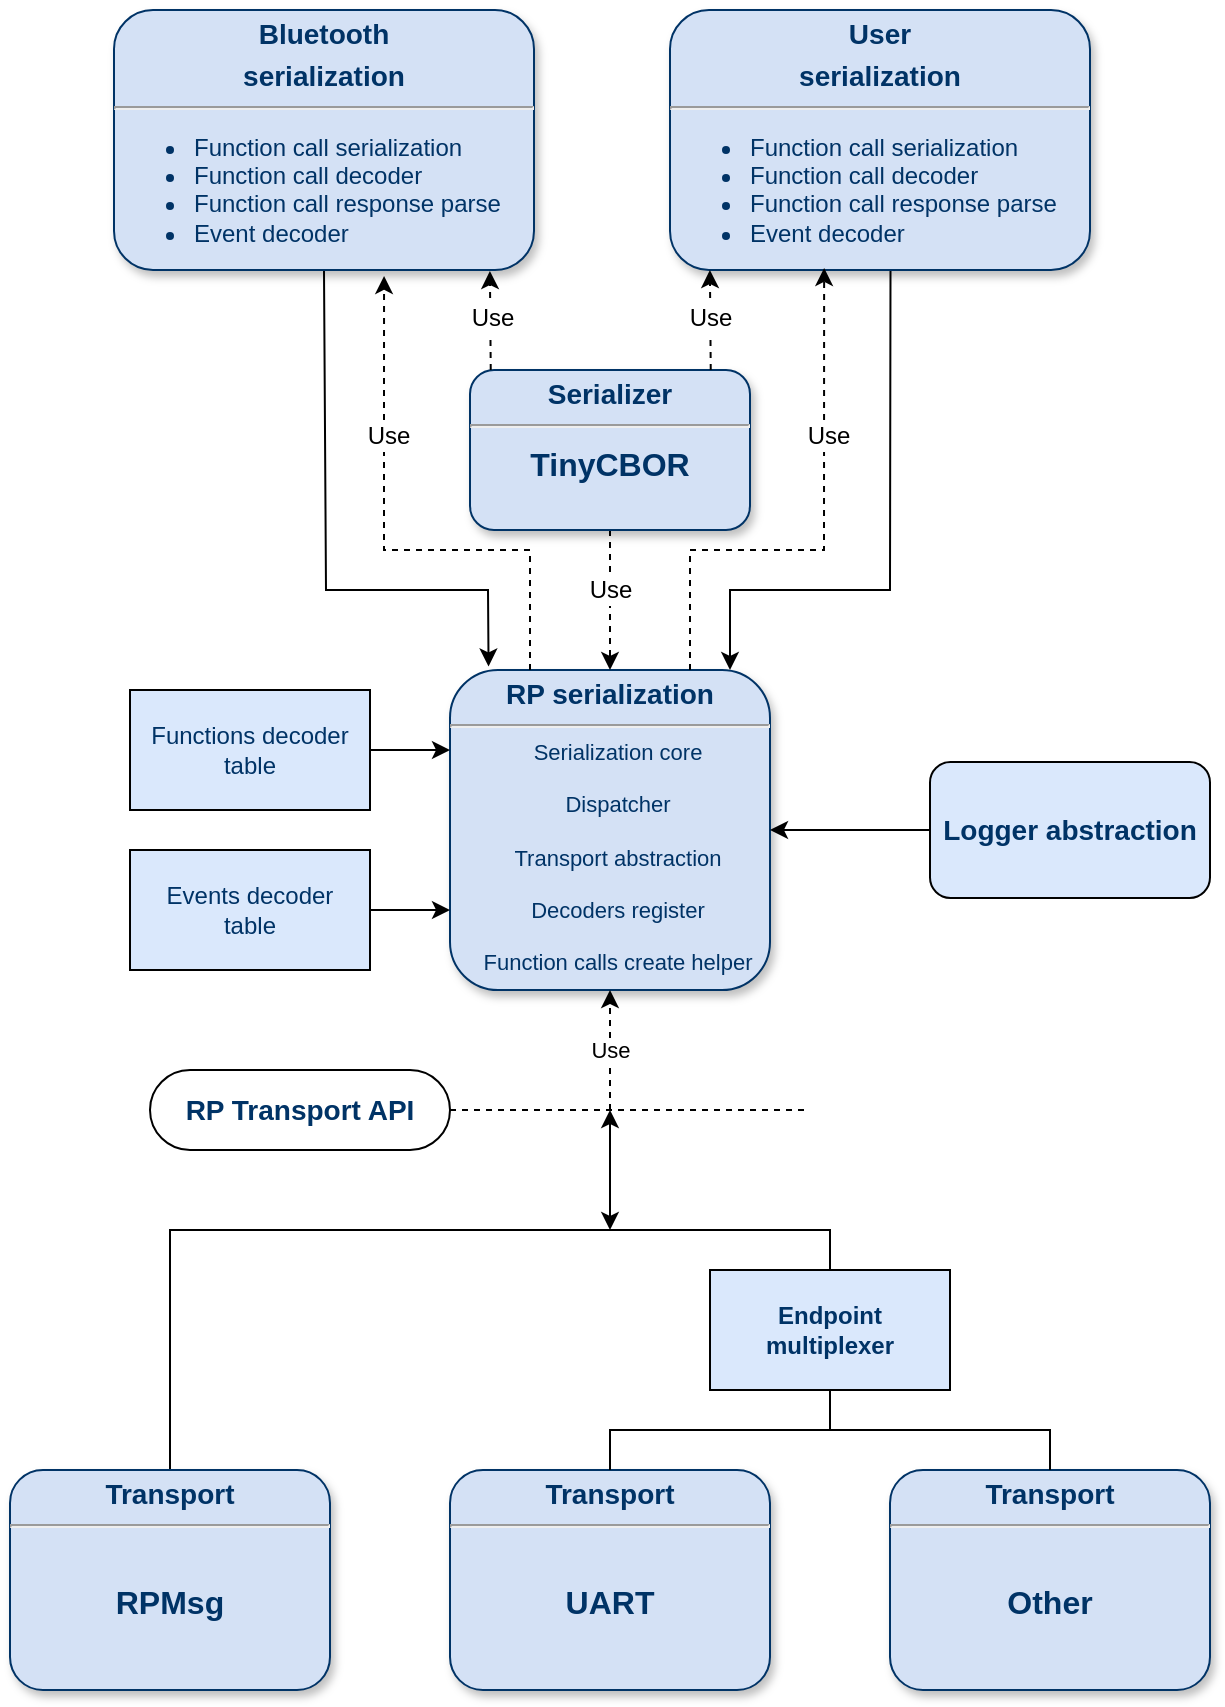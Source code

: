 <mxfile version="12.9.6" type="github">
  <diagram name="Page-1" id="efa7a0a1-bf9b-a30e-e6df-94a7791c09e9">
    <mxGraphModel dx="1408" dy="2048" grid="1" gridSize="10" guides="1" tooltips="1" connect="1" arrows="1" fold="1" page="1" pageScale="1" pageWidth="826" pageHeight="1169" background="#ffffff" math="0" shadow="0">
      <root>
        <mxCell id="0" />
        <mxCell id="1" parent="0" />
        <mxCell id="B9xLCHztqE-pflS7z85g-27" style="edgeStyle=orthogonalEdgeStyle;rounded=0;orthogonalLoop=1;jettySize=auto;html=1;exitX=0.5;exitY=0;exitDx=0;exitDy=0;endArrow=none;endFill=0;" parent="1" source="21" edge="1">
          <mxGeometry relative="1" as="geometry">
            <mxPoint x="430" y="400" as="targetPoint" />
            <Array as="points">
              <mxPoint x="210" y="400" />
            </Array>
          </mxGeometry>
        </mxCell>
        <mxCell id="21" value="&lt;p style=&quot;margin: 4px 0px 0px ; text-align: center&quot;&gt;&lt;font size=&quot;1&quot;&gt;&lt;b style=&quot;font-size: 14px&quot;&gt;Transport&lt;/b&gt;&lt;/font&gt;&lt;/p&gt;&lt;hr&gt;&lt;div align=&quot;center&quot;&gt;&lt;table align=&quot;center&quot;&gt;&lt;tbody&gt;&lt;tr style=&quot;font-size: 16px&quot;&gt;&lt;td&gt;&lt;b&gt;&lt;br&gt;RPMsg&lt;/b&gt;&lt;br&gt;&lt;/td&gt;&lt;/tr&gt;&lt;/tbody&gt;&lt;/table&gt;&lt;/div&gt;" style="verticalAlign=top;align=left;overflow=fill;fontSize=12;fontFamily=Helvetica;html=1;strokeColor=#003366;shadow=1;fillColor=#D4E1F5;fontColor=#003366;glass=0;rounded=1;comic=0;" parent="1" vertex="1">
          <mxGeometry x="130" y="520" width="160" height="110" as="geometry" />
        </mxCell>
        <mxCell id="25" value="&lt;p style=&quot;margin: 4px 0px 0px ; text-align: center&quot;&gt;&lt;font size=&quot;1&quot;&gt;&lt;b style=&quot;font-size: 14px&quot;&gt;RP serialization&lt;br&gt;&lt;/b&gt;&lt;/font&gt;&lt;/p&gt;&lt;hr&gt;&lt;p style=&quot;margin: 0px 0px 0px 8px ; font-size: 11px&quot; align=&quot;center&quot;&gt;&lt;font style=&quot;font-size: 11px&quot;&gt;Serialization core&lt;/font&gt;&lt;/p&gt;&lt;p style=&quot;margin: 0px 0px 0px 8px ; font-size: 11px&quot; align=&quot;center&quot;&gt;&lt;font style=&quot;font-size: 11px&quot;&gt;&lt;br&gt;&lt;/font&gt;&lt;/p&gt;&lt;p style=&quot;margin: 0px 0px 0px 8px ; font-size: 11px&quot; align=&quot;center&quot;&gt;&lt;font style=&quot;font-size: 11px&quot;&gt;Dispatcher&lt;/font&gt;&lt;/p&gt;&lt;p style=&quot;margin: 0px 0px 0px 8px ; font-size: 11px&quot; align=&quot;center&quot;&gt;&lt;font style=&quot;font-size: 11px&quot;&gt;&lt;br&gt;&lt;/font&gt;&lt;/p&gt;&lt;p style=&quot;margin: 0px 0px 0px 8px ; font-size: 11px&quot; align=&quot;center&quot;&gt;&lt;font style=&quot;font-size: 11px&quot;&gt;Transport abstraction&lt;/font&gt;&lt;/p&gt;&lt;p style=&quot;margin: 0px 0px 0px 8px ; font-size: 11px&quot; align=&quot;center&quot;&gt;&lt;font style=&quot;font-size: 11px&quot;&gt;&lt;br&gt;&lt;/font&gt;&lt;/p&gt;&lt;p style=&quot;margin: 0px 0px 0px 8px ; font-size: 11px&quot; align=&quot;center&quot;&gt;&lt;font style=&quot;font-size: 11px&quot;&gt;Decoders register&lt;/font&gt;&lt;/p&gt;&lt;p style=&quot;margin: 0px 0px 0px 8px ; font-size: 11px&quot; align=&quot;center&quot;&gt;&lt;font style=&quot;font-size: 11px&quot;&gt;&lt;br&gt;&lt;/font&gt;&lt;/p&gt;&lt;p style=&quot;margin: 0px 0px 0px 8px ; font-size: 11px&quot; align=&quot;center&quot;&gt;&lt;font style=&quot;font-size: 11px&quot;&gt;Function calls create helper&lt;br&gt;&lt;/font&gt;&lt;/p&gt;&lt;p style=&quot;margin: 0px ; margin-left: 8px&quot; align=&quot;center&quot;&gt;&lt;br&gt;&lt;/p&gt;" style="verticalAlign=top;align=left;overflow=fill;fontSize=12;fontFamily=Helvetica;html=1;strokeColor=#003366;shadow=1;fillColor=#D4E1F5;fontColor=#003366;rounded=1;" parent="1" vertex="1">
          <mxGeometry x="350" y="120" width="160" height="160" as="geometry" />
        </mxCell>
        <mxCell id="hzTVODMIwVcw8zMCKMNO-117" value="&lt;p style=&quot;margin: 4px 0px 0px ; text-align: center&quot;&gt;&lt;font size=&quot;1&quot;&gt;&lt;b style=&quot;font-size: 14px&quot;&gt;Transport&lt;/b&gt;&lt;/font&gt;&lt;/p&gt;&lt;hr&gt;&lt;div align=&quot;center&quot;&gt;&lt;table align=&quot;center&quot;&gt;&lt;tbody&gt;&lt;tr style=&quot;font-size: 16px&quot;&gt;&lt;td&gt;&lt;b&gt;&lt;br&gt;UART&lt;/b&gt;&lt;br&gt;&lt;/td&gt;&lt;/tr&gt;&lt;/tbody&gt;&lt;/table&gt;&lt;/div&gt;" style="verticalAlign=top;align=left;overflow=fill;fontSize=12;fontFamily=Helvetica;html=1;strokeColor=#003366;shadow=1;fillColor=#D4E1F5;fontColor=#003366;glass=0;rounded=1;comic=0;" parent="1" vertex="1">
          <mxGeometry x="350" y="520" width="160" height="110" as="geometry" />
        </mxCell>
        <mxCell id="hzTVODMIwVcw8zMCKMNO-118" value="&lt;p style=&quot;margin: 4px 0px 0px ; text-align: center&quot;&gt;&lt;font size=&quot;1&quot;&gt;&lt;b style=&quot;font-size: 14px&quot;&gt;Transport&lt;/b&gt;&lt;/font&gt;&lt;/p&gt;&lt;hr&gt;&lt;div align=&quot;center&quot;&gt;&lt;table align=&quot;center&quot;&gt;&lt;tbody&gt;&lt;tr style=&quot;font-size: 16px&quot;&gt;&lt;td&gt;&lt;b&gt;&lt;br&gt;Other&lt;/b&gt;&lt;br&gt;&lt;/td&gt;&lt;/tr&gt;&lt;/tbody&gt;&lt;/table&gt;&lt;/div&gt;" style="verticalAlign=top;align=left;overflow=fill;fontSize=12;fontFamily=Helvetica;html=1;strokeColor=#003366;shadow=1;fillColor=#D4E1F5;fontColor=#003366;glass=0;rounded=1;comic=0;" parent="1" vertex="1">
          <mxGeometry x="570" y="520" width="160" height="110" as="geometry" />
        </mxCell>
        <mxCell id="hzTVODMIwVcw8zMCKMNO-134" value="" style="endArrow=none;dashed=1;html=1;exitX=1;exitY=0.5;exitDx=0;exitDy=0;" parent="1" source="hzTVODMIwVcw8zMCKMNO-143" edge="1">
          <mxGeometry width="50" height="50" relative="1" as="geometry">
            <mxPoint x="230" y="330" as="sourcePoint" />
            <mxPoint x="530" y="340" as="targetPoint" />
            <Array as="points">
              <mxPoint x="430" y="340" />
            </Array>
          </mxGeometry>
        </mxCell>
        <mxCell id="hzTVODMIwVcw8zMCKMNO-135" value="" style="endArrow=classic;startArrow=classic;html=1;" parent="1" edge="1">
          <mxGeometry width="50" height="50" relative="1" as="geometry">
            <mxPoint x="430" y="400" as="sourcePoint" />
            <mxPoint x="430" y="340" as="targetPoint" />
          </mxGeometry>
        </mxCell>
        <mxCell id="hzTVODMIwVcw8zMCKMNO-143" value="&lt;font style=&quot;font-size: 14px&quot; color=&quot;#003366&quot;&gt;&lt;b&gt;&lt;font style=&quot;font-size: 14px&quot;&gt;RP Transport API&lt;/font&gt;&lt;/b&gt;&lt;/font&gt;" style="rounded=1;whiteSpace=wrap;html=1;glass=0;comic=0;strokeColor=#000000;fillColor=none;arcSize=50;" parent="1" vertex="1">
          <mxGeometry x="200" y="320" width="150" height="40" as="geometry" />
        </mxCell>
        <mxCell id="hzTVODMIwVcw8zMCKMNO-184" value="" style="edgeStyle=none;orthogonalLoop=1;jettySize=auto;html=1;entryX=0.5;entryY=0;entryDx=0;entryDy=0;rounded=0;dashed=1;" parent="1" source="hzTVODMIwVcw8zMCKMNO-147" target="25" edge="1">
          <mxGeometry relative="1" as="geometry">
            <mxPoint x="430" y="-30" as="targetPoint" />
          </mxGeometry>
        </mxCell>
        <mxCell id="hzTVODMIwVcw8zMCKMNO-189" value="Use" style="text;html=1;align=center;verticalAlign=middle;resizable=0;points=[];labelBackgroundColor=#ffffff;" parent="hzTVODMIwVcw8zMCKMNO-184" vertex="1" connectable="0">
          <mxGeometry x="0.618" y="1" relative="1" as="geometry">
            <mxPoint x="-1" y="-27" as="offset" />
          </mxGeometry>
        </mxCell>
        <mxCell id="hzTVODMIwVcw8zMCKMNO-147" value="&lt;p style=&quot;margin: 4px 0px 0px ; text-align: center&quot;&gt;&lt;font size=&quot;1&quot;&gt;&lt;b style=&quot;font-size: 14px&quot;&gt;Serializer&lt;/b&gt;&lt;/font&gt;&lt;/p&gt;&lt;hr&gt;&lt;div align=&quot;center&quot;&gt;&lt;table align=&quot;center&quot;&gt;&lt;tbody&gt;&lt;tr style=&quot;font-size: 16px&quot;&gt;&lt;td&gt;&lt;b&gt;TinyCBOR&lt;/b&gt;&lt;br&gt;&lt;/td&gt;&lt;/tr&gt;&lt;/tbody&gt;&lt;/table&gt;&lt;/div&gt;" style="verticalAlign=top;align=left;overflow=fill;fontSize=12;fontFamily=Helvetica;html=1;strokeColor=#003366;shadow=1;fillColor=#D4E1F5;fontColor=#003366;glass=0;rounded=1;comic=0;" parent="1" vertex="1">
          <mxGeometry x="360" y="-30" width="140" height="80" as="geometry" />
        </mxCell>
        <mxCell id="u8vmPlpHUCqeOkiZtHP2-25" style="edgeStyle=orthogonalEdgeStyle;rounded=0;orthogonalLoop=1;jettySize=auto;html=1;exitX=0;exitY=0.5;exitDx=0;exitDy=0;entryX=1;entryY=0.5;entryDx=0;entryDy=0;" edge="1" parent="1" source="hzTVODMIwVcw8zMCKMNO-159" target="25">
          <mxGeometry relative="1" as="geometry" />
        </mxCell>
        <mxCell id="hzTVODMIwVcw8zMCKMNO-159" value="&lt;font style=&quot;font-size: 14px&quot; color=&quot;#003366&quot;&gt;&lt;b&gt;&lt;font style=&quot;font-size: 14px&quot;&gt;Logger abstraction&lt;br&gt;&lt;/font&gt;&lt;/b&gt;&lt;/font&gt;" style="rounded=1;whiteSpace=wrap;html=1;glass=0;comic=0;strokeColor=#000000;fillColor=#dae8fc;" parent="1" vertex="1">
          <mxGeometry x="590" y="166" width="140" height="68" as="geometry" />
        </mxCell>
        <mxCell id="hzTVODMIwVcw8zMCKMNO-167" style="edgeStyle=none;rounded=0;orthogonalLoop=1;jettySize=auto;html=1;entryX=0.133;entryY=-0.011;entryDx=0;entryDy=0;entryPerimeter=0;exitX=0.5;exitY=1;exitDx=0;exitDy=0;" parent="1" source="hzTVODMIwVcw8zMCKMNO-164" edge="1">
          <mxGeometry relative="1" as="geometry">
            <mxPoint x="369.28" y="118.24" as="targetPoint" />
            <Array as="points">
              <mxPoint x="288" y="80" />
              <mxPoint x="369" y="80" />
            </Array>
            <mxPoint x="288" y="-20" as="sourcePoint" />
          </mxGeometry>
        </mxCell>
        <mxCell id="hzTVODMIwVcw8zMCKMNO-164" value="&lt;p style=&quot;margin: 4px 0px 0px ; text-align: center&quot;&gt;&lt;font size=&quot;1&quot;&gt;&lt;b style=&quot;font-size: 14px&quot;&gt;Bluetooth&lt;/b&gt;&lt;/font&gt;&lt;/p&gt;&lt;p style=&quot;margin: 4px 0px 0px ; text-align: center&quot;&gt;&lt;font size=&quot;1&quot;&gt;&lt;b style=&quot;font-size: 14px&quot;&gt;serialization&lt;br&gt;&lt;/b&gt;&lt;/font&gt;&lt;/p&gt;&lt;hr&gt;&lt;div&gt;&lt;ul&gt;&lt;li&gt;Function call serialization&lt;/li&gt;&lt;li&gt;Function call decoder&lt;/li&gt;&lt;li&gt;Function call response parse&lt;/li&gt;&lt;li&gt;Event decoder&lt;/li&gt;&lt;/ul&gt;&lt;/div&gt;&lt;div&gt;&lt;br&gt;&lt;/div&gt;" style="verticalAlign=top;align=left;overflow=fill;fontSize=12;fontFamily=Helvetica;html=1;strokeColor=#003366;shadow=1;fillColor=#D4E1F5;fontColor=#003366;rounded=1;" parent="1" vertex="1">
          <mxGeometry x="182" y="-210" width="210" height="130" as="geometry" />
        </mxCell>
        <mxCell id="hzTVODMIwVcw8zMCKMNO-196" value="" style="edgeStyle=none;rounded=0;orthogonalLoop=1;jettySize=auto;html=1;entryX=0.875;entryY=0;entryDx=0;entryDy=0;entryPerimeter=0;exitX=0.525;exitY=0.997;exitDx=0;exitDy=0;exitPerimeter=0;" parent="1" source="hzTVODMIwVcw8zMCKMNO-166" target="25" edge="1">
          <mxGeometry relative="1" as="geometry">
            <mxPoint x="560" y="51" as="sourcePoint" />
            <mxPoint x="555" y="130" as="targetPoint" />
            <Array as="points">
              <mxPoint x="570" y="80" />
              <mxPoint x="490" y="80" />
            </Array>
          </mxGeometry>
        </mxCell>
        <mxCell id="hzTVODMIwVcw8zMCKMNO-166" value="&lt;p style=&quot;margin: 4px 0px 0px ; text-align: center&quot;&gt;&lt;font size=&quot;1&quot;&gt;&lt;b style=&quot;font-size: 14px&quot;&gt;User&lt;/b&gt;&lt;/font&gt;&lt;/p&gt;&lt;p style=&quot;margin: 4px 0px 0px ; text-align: center&quot;&gt;&lt;font size=&quot;1&quot;&gt;&lt;b style=&quot;font-size: 14px&quot;&gt;serialization&lt;br&gt;&lt;/b&gt;&lt;/font&gt;&lt;/p&gt;&lt;hr&gt;&lt;div&gt;&lt;ul&gt;&lt;li&gt;Function call serialization&lt;/li&gt;&lt;li&gt;Function call decoder&lt;/li&gt;&lt;li&gt;Function call response parse&lt;/li&gt;&lt;li&gt;Event decoder&lt;/li&gt;&lt;/ul&gt;&lt;/div&gt;&lt;div&gt;&lt;br&gt;&lt;/div&gt;" style="verticalAlign=top;align=left;overflow=fill;fontSize=12;fontFamily=Helvetica;html=1;strokeColor=#003366;shadow=1;fillColor=#D4E1F5;fontColor=#003366;rounded=1;" parent="1" vertex="1">
          <mxGeometry x="460" y="-210" width="210" height="130" as="geometry" />
        </mxCell>
        <mxCell id="hzTVODMIwVcw8zMCKMNO-173" value="Use" style="endArrow=classic;html=1;entryX=0.5;entryY=1;entryDx=0;entryDy=0;dashed=1;" parent="1" target="25" edge="1">
          <mxGeometry width="50" height="50" relative="1" as="geometry">
            <mxPoint x="430" y="340" as="sourcePoint" />
            <mxPoint x="270" y="220" as="targetPoint" />
            <Array as="points">
              <mxPoint x="430" y="310" />
            </Array>
          </mxGeometry>
        </mxCell>
        <mxCell id="hzTVODMIwVcw8zMCKMNO-178" value="" style="endArrow=classic;html=1;dashed=1;exitX=0.25;exitY=0;exitDx=0;exitDy=0;entryX=0.095;entryY=1;entryDx=0;entryDy=0;entryPerimeter=0;" parent="1" target="hzTVODMIwVcw8zMCKMNO-166" edge="1">
          <mxGeometry width="50" height="50" relative="1" as="geometry">
            <mxPoint x="480.37" y="-30.0" as="sourcePoint" />
            <mxPoint x="480" y="-70" as="targetPoint" />
          </mxGeometry>
        </mxCell>
        <mxCell id="hzTVODMIwVcw8zMCKMNO-179" value="Use" style="text;html=1;align=center;verticalAlign=middle;resizable=0;points=[];labelBackgroundColor=#ffffff;" parent="hzTVODMIwVcw8zMCKMNO-178" vertex="1" connectable="0">
          <mxGeometry x="0.344" y="-1" relative="1" as="geometry">
            <mxPoint x="-1.09" y="7.01" as="offset" />
          </mxGeometry>
        </mxCell>
        <mxCell id="hzTVODMIwVcw8zMCKMNO-193" value="" style="edgeStyle=none;rounded=0;orthogonalLoop=1;jettySize=auto;html=1;entryX=0;entryY=0.25;entryDx=0;entryDy=0;" parent="1" source="hzTVODMIwVcw8zMCKMNO-190" target="25" edge="1">
          <mxGeometry relative="1" as="geometry" />
        </mxCell>
        <mxCell id="hzTVODMIwVcw8zMCKMNO-190" value="&lt;div&gt;&lt;font color=&quot;#003366&quot;&gt;Functions decoder&lt;/font&gt;&lt;/div&gt;&lt;div&gt;&lt;font color=&quot;#003366&quot;&gt;table&lt;br&gt;&lt;/font&gt;&lt;/div&gt;" style="rounded=0;whiteSpace=wrap;html=1;glass=0;comic=0;strokeColor=#000000;fillColor=#dae8fc;" parent="1" vertex="1">
          <mxGeometry x="190" y="130" width="120" height="60" as="geometry" />
        </mxCell>
        <mxCell id="hzTVODMIwVcw8zMCKMNO-194" value="" style="edgeStyle=none;rounded=0;orthogonalLoop=1;jettySize=auto;html=1;entryX=0;entryY=0.75;entryDx=0;entryDy=0;" parent="1" source="hzTVODMIwVcw8zMCKMNO-191" target="25" edge="1">
          <mxGeometry relative="1" as="geometry" />
        </mxCell>
        <mxCell id="hzTVODMIwVcw8zMCKMNO-191" value="&lt;div&gt;&lt;font color=&quot;#003366&quot;&gt;Events decoder&lt;/font&gt;&lt;/div&gt;&lt;div&gt;&lt;font color=&quot;#003366&quot;&gt;table&lt;/font&gt;&lt;br&gt;&lt;/div&gt;" style="rounded=0;whiteSpace=wrap;html=1;glass=0;comic=0;strokeColor=#000000;fillColor=#dae8fc;" parent="1" vertex="1">
          <mxGeometry x="190" y="210" width="120" height="60" as="geometry" />
        </mxCell>
        <mxCell id="jsOhlCd9X-9qNjyJw1FY-28" value="" style="endArrow=classic;html=1;dashed=1;exitX=0.25;exitY=0;exitDx=0;exitDy=0;entryX=0.895;entryY=1.004;entryDx=0;entryDy=0;entryPerimeter=0;" parent="1" target="hzTVODMIwVcw8zMCKMNO-164" edge="1">
          <mxGeometry width="50" height="50" relative="1" as="geometry">
            <mxPoint x="370.37" y="-30.0" as="sourcePoint" />
            <mxPoint x="370" y="-70" as="targetPoint" />
          </mxGeometry>
        </mxCell>
        <mxCell id="jsOhlCd9X-9qNjyJw1FY-29" value="Use" style="text;html=1;align=center;verticalAlign=middle;resizable=0;points=[];labelBackgroundColor=#ffffff;" parent="jsOhlCd9X-9qNjyJw1FY-28" vertex="1" connectable="0">
          <mxGeometry x="0.344" y="-1" relative="1" as="geometry">
            <mxPoint y="7.01" as="offset" />
          </mxGeometry>
        </mxCell>
        <mxCell id="jsOhlCd9X-9qNjyJw1FY-30" value="" style="endArrow=classic;html=1;exitX=0.25;exitY=0;exitDx=0;exitDy=0;entryX=0.643;entryY=1.023;entryDx=0;entryDy=0;strokeColor=#000000;rounded=0;dashed=1;entryPerimeter=0;" parent="1" source="25" target="hzTVODMIwVcw8zMCKMNO-164" edge="1">
          <mxGeometry width="50" height="50" relative="1" as="geometry">
            <mxPoint x="170" y="90" as="sourcePoint" />
            <mxPoint x="220" y="40" as="targetPoint" />
            <Array as="points">
              <mxPoint x="390" y="60" />
              <mxPoint x="317" y="60" />
              <mxPoint x="317" y="-10" />
            </Array>
          </mxGeometry>
        </mxCell>
        <mxCell id="jsOhlCd9X-9qNjyJw1FY-38" value="Use" style="text;html=1;align=center;verticalAlign=middle;resizable=0;points=[];labelBackgroundColor=#ffffff;" parent="1" vertex="1" connectable="0">
          <mxGeometry x="320" y="30" as="geometry">
            <mxPoint x="-1" y="-27" as="offset" />
          </mxGeometry>
        </mxCell>
        <mxCell id="B9xLCHztqE-pflS7z85g-28" style="edgeStyle=orthogonalEdgeStyle;rounded=0;orthogonalLoop=1;jettySize=auto;html=1;exitX=0.5;exitY=0;exitDx=0;exitDy=0;endArrow=none;endFill=0;" parent="1" source="jsOhlCd9X-9qNjyJw1FY-40" edge="1">
          <mxGeometry relative="1" as="geometry">
            <mxPoint x="430" y="400" as="targetPoint" />
            <Array as="points">
              <mxPoint x="540" y="400" />
            </Array>
          </mxGeometry>
        </mxCell>
        <mxCell id="B9xLCHztqE-pflS7z85g-29" style="edgeStyle=orthogonalEdgeStyle;rounded=0;orthogonalLoop=1;jettySize=auto;html=1;exitX=0.5;exitY=1;exitDx=0;exitDy=0;entryX=0.5;entryY=0;entryDx=0;entryDy=0;endArrow=none;endFill=0;" parent="1" source="jsOhlCd9X-9qNjyJw1FY-40" target="hzTVODMIwVcw8zMCKMNO-117" edge="1">
          <mxGeometry relative="1" as="geometry" />
        </mxCell>
        <mxCell id="B9xLCHztqE-pflS7z85g-30" style="edgeStyle=orthogonalEdgeStyle;rounded=0;orthogonalLoop=1;jettySize=auto;html=1;exitX=0.5;exitY=1;exitDx=0;exitDy=0;entryX=0.5;entryY=0;entryDx=0;entryDy=0;endArrow=none;endFill=0;" parent="1" source="jsOhlCd9X-9qNjyJw1FY-40" target="hzTVODMIwVcw8zMCKMNO-118" edge="1">
          <mxGeometry relative="1" as="geometry" />
        </mxCell>
        <mxCell id="jsOhlCd9X-9qNjyJw1FY-40" value="&lt;font color=&quot;#003366&quot;&gt;&lt;b&gt;Endpoint multiplexer&lt;/b&gt;&lt;/font&gt;" style="rounded=0;whiteSpace=wrap;html=1;fillColor=#dae8fc;strokeColor=#000000;" parent="1" vertex="1">
          <mxGeometry x="480" y="420" width="120" height="60" as="geometry" />
        </mxCell>
        <mxCell id="GaNzrG4OUb8JcvTXfsrH-26" value="" style="endArrow=classic;html=1;exitX=0.75;exitY=0;exitDx=0;exitDy=0;entryX=0.367;entryY=0.992;entryDx=0;entryDy=0;entryPerimeter=0;rounded=0;dashed=1;" parent="1" source="25" target="hzTVODMIwVcw8zMCKMNO-166" edge="1">
          <mxGeometry width="50" height="50" relative="1" as="geometry">
            <mxPoint x="520" y="70" as="sourcePoint" />
            <mxPoint x="570" y="20" as="targetPoint" />
            <Array as="points">
              <mxPoint x="470" y="60" />
              <mxPoint x="537" y="60" />
            </Array>
          </mxGeometry>
        </mxCell>
        <mxCell id="GaNzrG4OUb8JcvTXfsrH-27" value="Use" style="text;html=1;align=center;verticalAlign=middle;resizable=0;points=[];labelBackgroundColor=#ffffff;" parent="1" vertex="1" connectable="0">
          <mxGeometry x="540" y="30" as="geometry">
            <mxPoint x="-1" y="-27" as="offset" />
          </mxGeometry>
        </mxCell>
      </root>
    </mxGraphModel>
  </diagram>
</mxfile>
